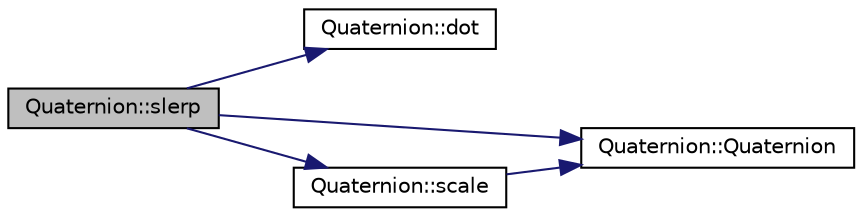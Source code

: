 digraph "Quaternion::slerp"
{
 // INTERACTIVE_SVG=YES
  edge [fontname="Helvetica",fontsize="10",labelfontname="Helvetica",labelfontsize="10"];
  node [fontname="Helvetica",fontsize="10",shape=record];
  rankdir="LR";
  Node1 [label="Quaternion::slerp",height=0.2,width=0.4,color="black", fillcolor="grey75", style="filled" fontcolor="black"];
  Node1 -> Node2 [color="midnightblue",fontsize="10",style="solid",fontname="Helvetica"];
  Node2 [label="Quaternion::dot",height=0.2,width=0.4,color="black", fillcolor="white", style="filled",URL="$class_quaternion.html#a0e021e72e048ca03950bac02040a2aad",tooltip="Dot Product of quaternions. "];
  Node1 -> Node3 [color="midnightblue",fontsize="10",style="solid",fontname="Helvetica"];
  Node3 [label="Quaternion::Quaternion",height=0.2,width=0.4,color="black", fillcolor="white", style="filled",URL="$class_quaternion.html#abcc01358aada56ea5f0db4da18aaf77d",tooltip="Constructs an object of Quaternion. "];
  Node1 -> Node4 [color="midnightblue",fontsize="10",style="solid",fontname="Helvetica"];
  Node4 [label="Quaternion::scale",height=0.2,width=0.4,color="black", fillcolor="white", style="filled",URL="$class_quaternion.html#a56c5e50d7c141c8976371355c68c8f18",tooltip="Scale this quaternion. "];
  Node4 -> Node3 [color="midnightblue",fontsize="10",style="solid",fontname="Helvetica"];
}
